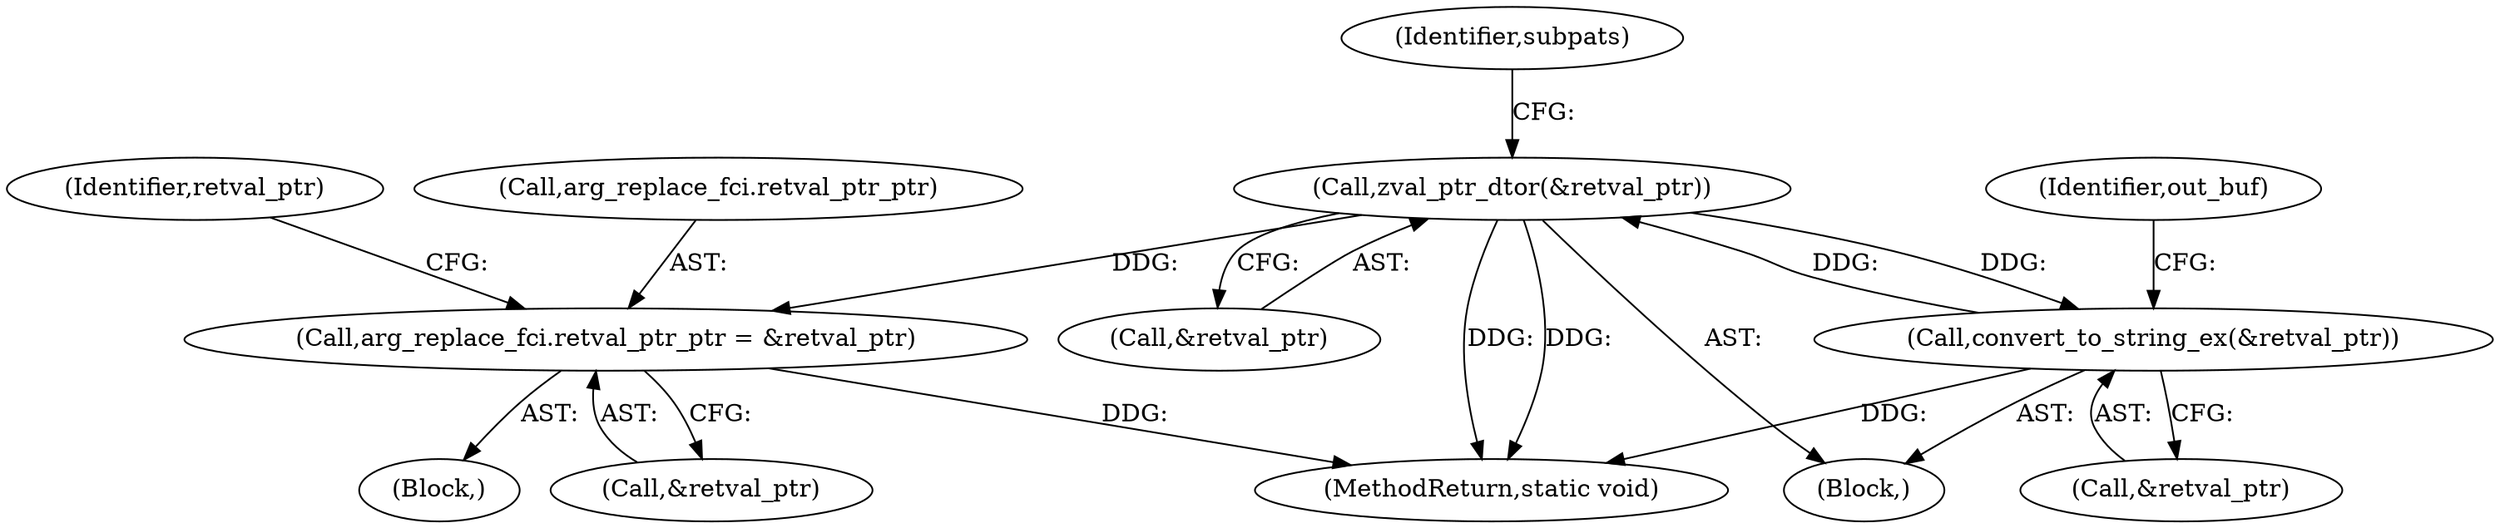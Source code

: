 digraph "0_php-src_5b597a2e5b28e2d5a52fc1be13f425f08f47cb62?w=1_1@pointer" {
"1000603" [label="(Call,zval_ptr_dtor(&retval_ptr))"];
"1000588" [label="(Call,convert_to_string_ex(&retval_ptr))"];
"1000603" [label="(Call,zval_ptr_dtor(&retval_ptr))"];
"1000581" [label="(Call,arg_replace_fci.retval_ptr_ptr = &retval_ptr)"];
"1000604" [label="(Call,&retval_ptr)"];
"1000603" [label="(Call,zval_ptr_dtor(&retval_ptr))"];
"1000593" [label="(Identifier,out_buf)"];
"1000517" [label="(Block,)"];
"1000581" [label="(Call,arg_replace_fci.retval_ptr_ptr = &retval_ptr)"];
"1000585" [label="(Call,&retval_ptr)"];
"1000744" [label="(MethodReturn,static void)"];
"1000590" [label="(Identifier,retval_ptr)"];
"1000582" [label="(Call,arg_replace_fci.retval_ptr_ptr)"];
"1000588" [label="(Call,convert_to_string_ex(&retval_ptr))"];
"1000589" [label="(Call,&retval_ptr)"];
"1000587" [label="(Block,)"];
"1000608" [label="(Identifier,subpats)"];
"1000603" -> "1000587"  [label="AST: "];
"1000603" -> "1000604"  [label="CFG: "];
"1000604" -> "1000603"  [label="AST: "];
"1000608" -> "1000603"  [label="CFG: "];
"1000603" -> "1000744"  [label="DDG: "];
"1000603" -> "1000744"  [label="DDG: "];
"1000603" -> "1000581"  [label="DDG: "];
"1000603" -> "1000588"  [label="DDG: "];
"1000588" -> "1000603"  [label="DDG: "];
"1000588" -> "1000587"  [label="AST: "];
"1000588" -> "1000589"  [label="CFG: "];
"1000589" -> "1000588"  [label="AST: "];
"1000593" -> "1000588"  [label="CFG: "];
"1000588" -> "1000744"  [label="DDG: "];
"1000581" -> "1000517"  [label="AST: "];
"1000581" -> "1000585"  [label="CFG: "];
"1000582" -> "1000581"  [label="AST: "];
"1000585" -> "1000581"  [label="AST: "];
"1000590" -> "1000581"  [label="CFG: "];
"1000581" -> "1000744"  [label="DDG: "];
}
